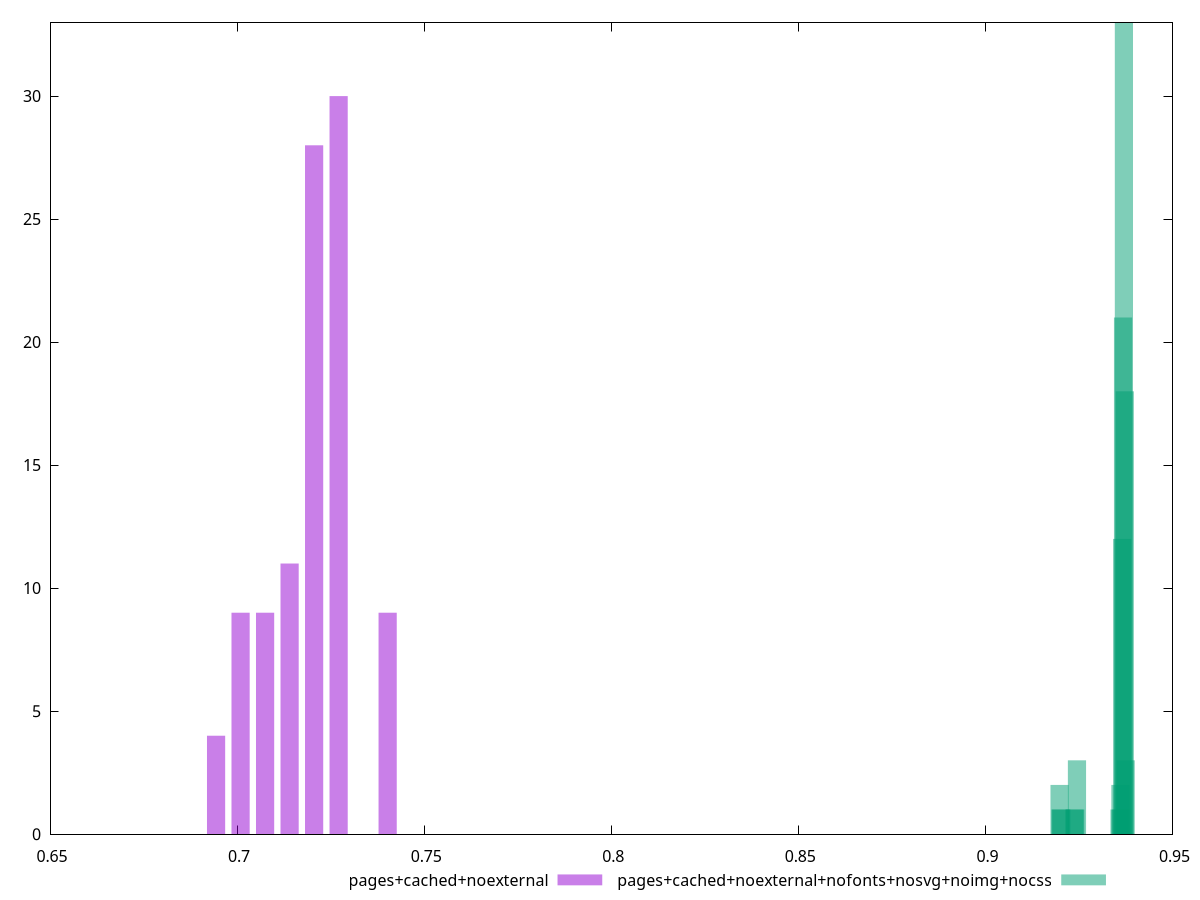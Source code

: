 $_pagesCachedNoexternal <<EOF
0.6943842966204659 4
0.7271382728761483 30
0.7074858871227389 9
0.7140366823738753 11
0.7205874776250119 28
0.7402398633784212 9
0.7009350918716024 9
EOF
$_pagesCachedNoexternalNofontsNosvgNoimgNocss <<EOF
0.9370145201349266 33
0.9372468569859395 18
0.9240036564782056 1
0.9365498464329008 12
0.9367821832839137 21
0.9244683301802313 3
0.9360851727308751 2
0.9358528358798622 1
0.9374791938369524 3
0.9198215931599738 2
0.9202862668619997 1
0.9200539300109867 1
0.9237713196271927 1
0.936317509581888 1
EOF
set key outside below
set terminal pngcairo
set output "report_00006_2020-11-02T20-21-41.718Z/performance_score/performance_score_pages+cached+noexternal_pages+cached+noexternal+nofonts+nosvg+noimg+nocss+hist.png"
set boxwidth 0.004861897944329732
set style fill transparent solid 0.5 noborder
set yrange [0:33]
plot $_pagesCachedNoexternal title "pages+cached+noexternal" with boxes ,$_pagesCachedNoexternalNofontsNosvgNoimgNocss title "pages+cached+noexternal+nofonts+nosvg+noimg+nocss" with boxes ,